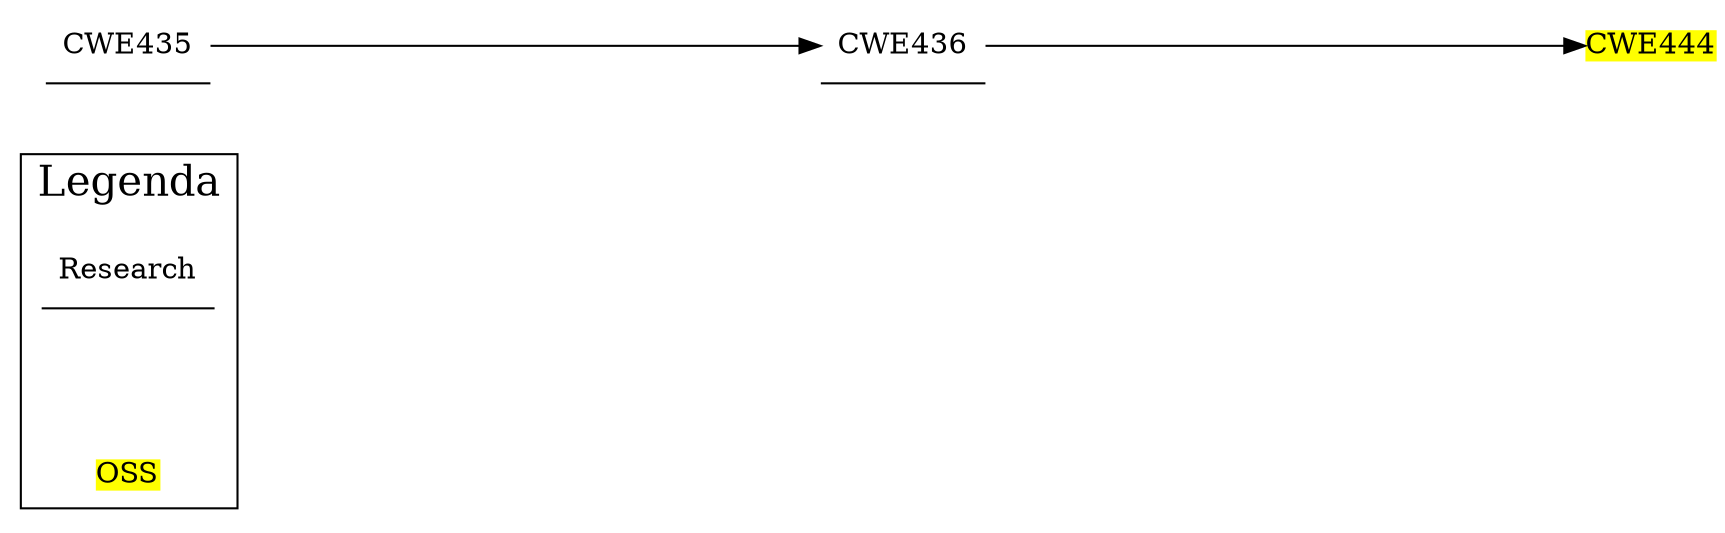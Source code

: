 digraph "Family Tree" {
	graph [nodesep=1 rankdir=LR ranksep=4 splines=true]
	subgraph clusterA {
		node [shape=plaintext]
		label=Legenda
		fontsize=20
		Research [label=Research color=black fillcolor=white shape=underline style=filled]
		OSS [label=OSS color=black fillcolor=yellow shape=plain style=filled]
	}
	CWE435 [label=CWE435 color=black fillcolor=white shape=underline style=filled]
	CWE436 [label=CWE436 color=black fillcolor=white shape=underline style=filled]
	CWE444 [label=CWE444 color=black fillcolor=yellow shape=plain style=filled]
	CWE435 -> CWE436
	CWE436 -> CWE444
}
